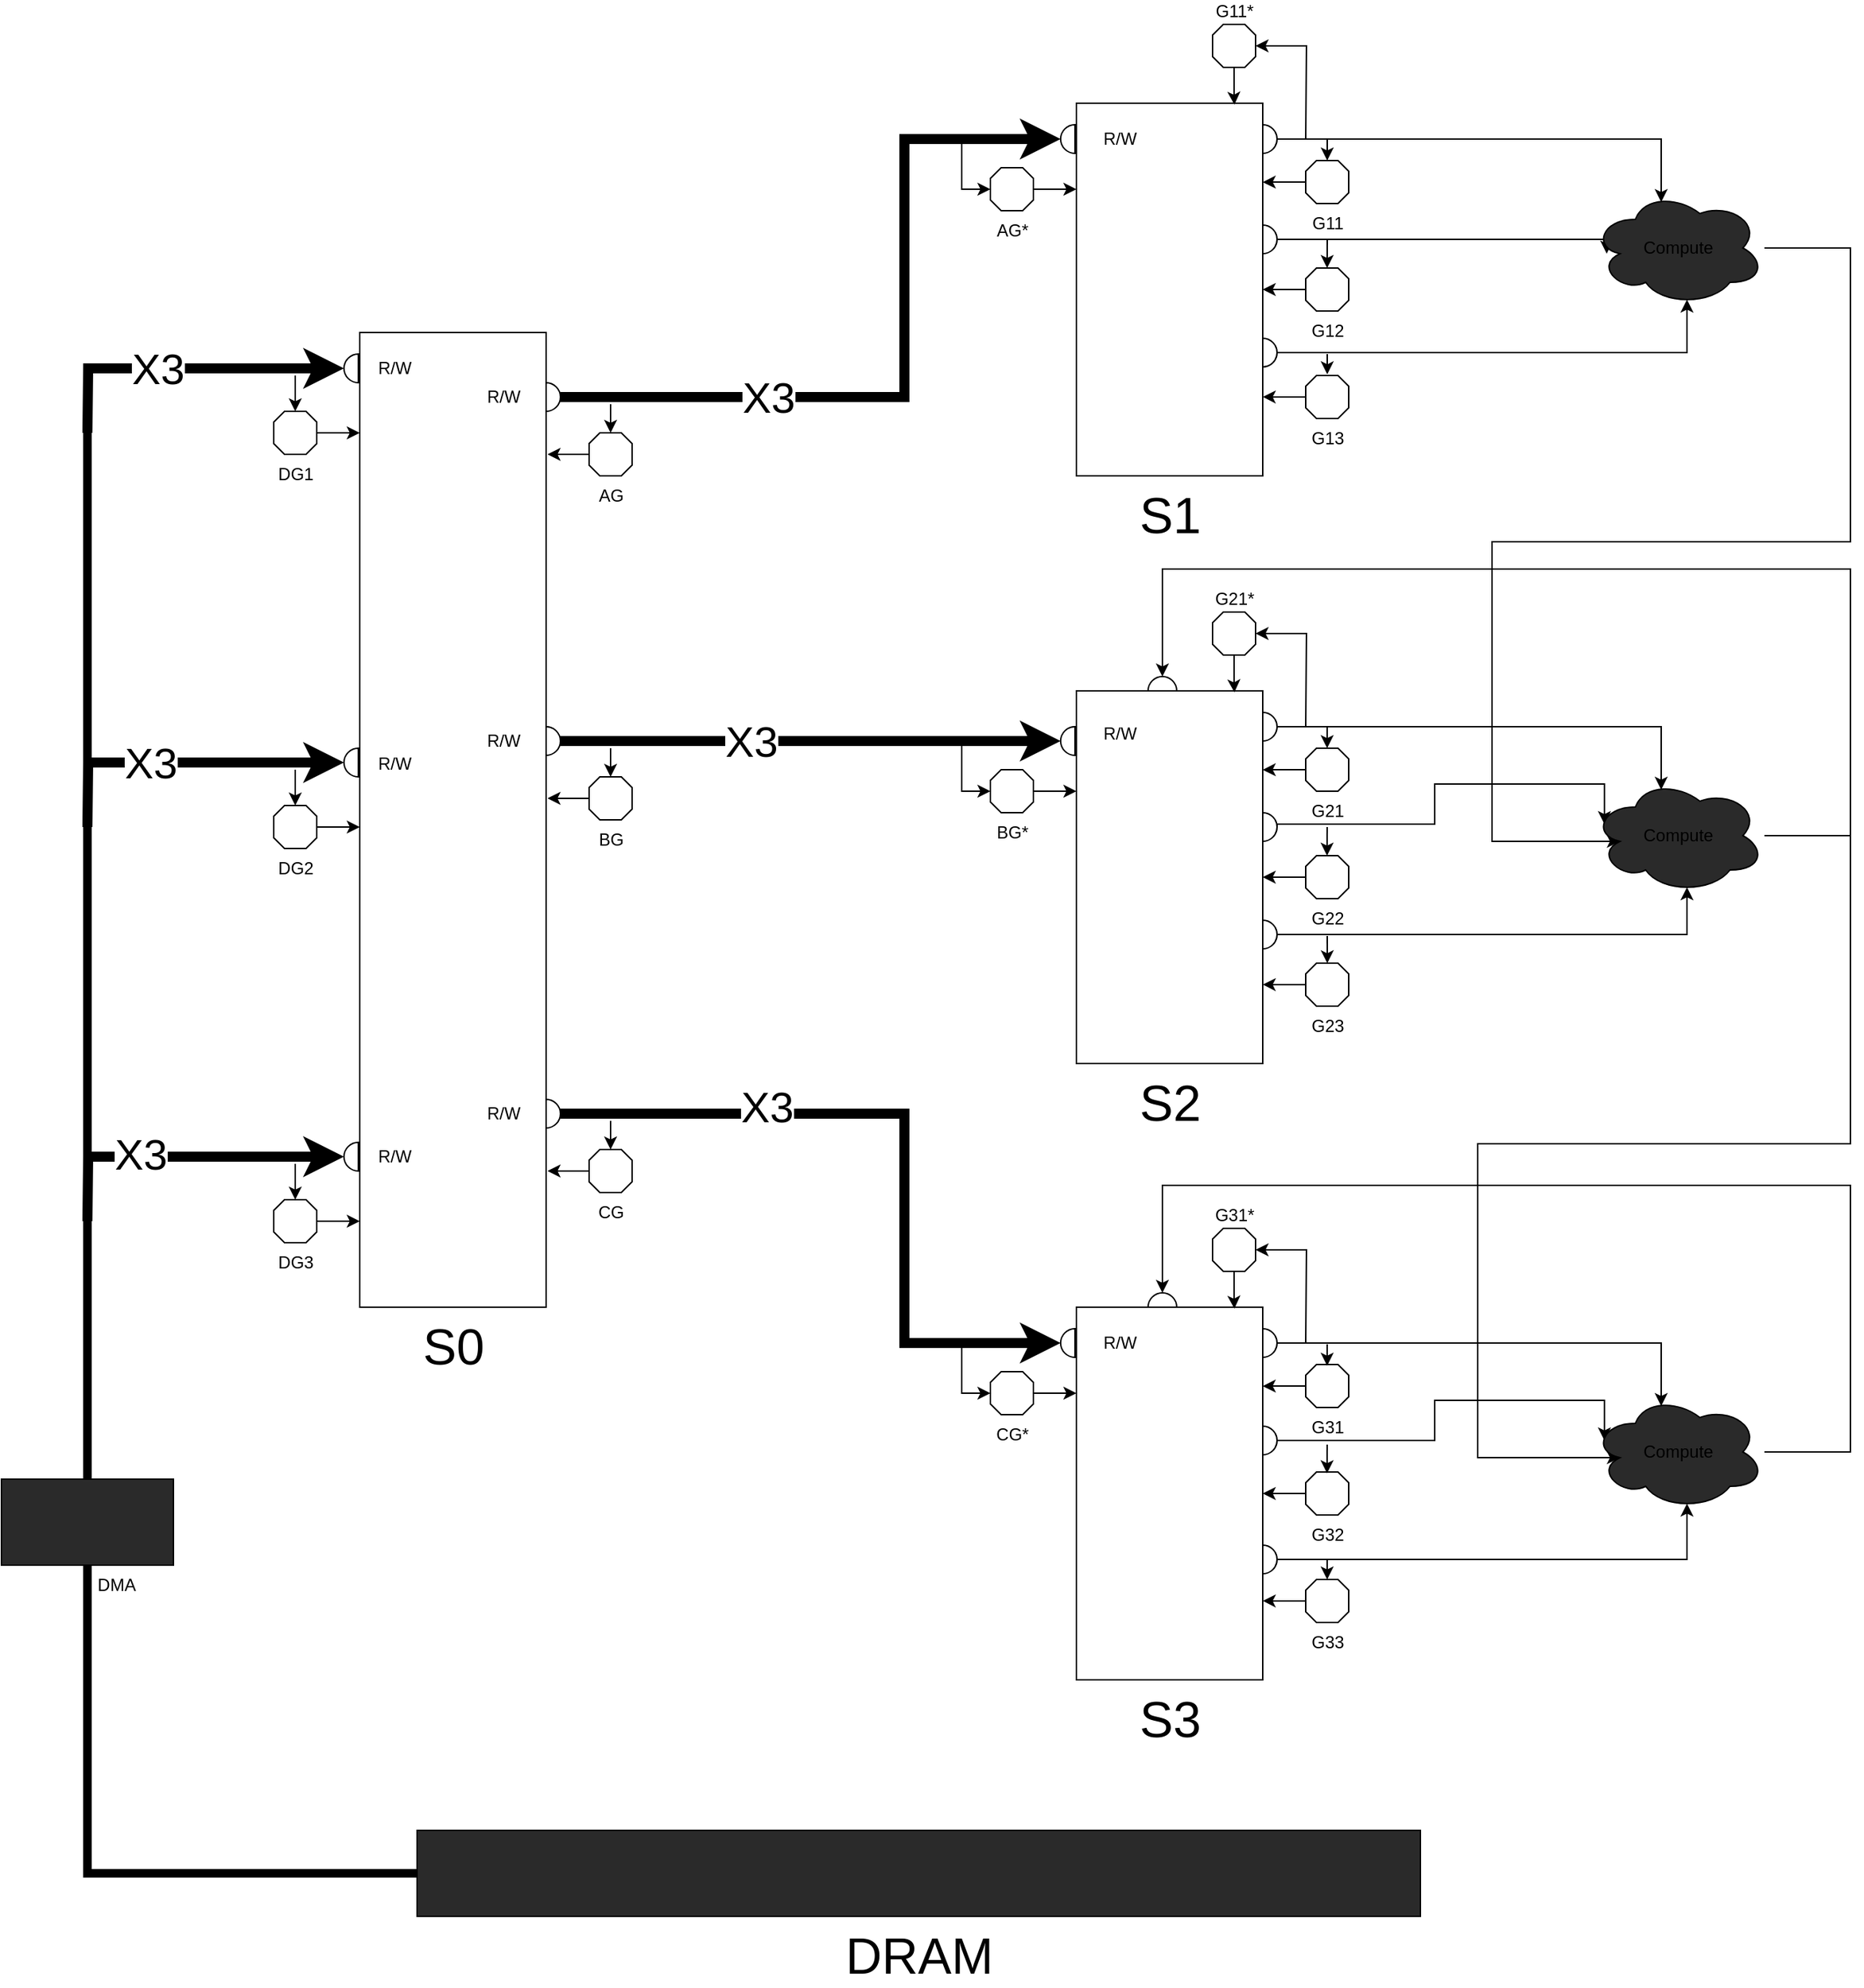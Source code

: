 <mxfile version="13.1.3" pages="2">
    <diagram id="6hGFLwfOUW9BJ-s0fimq" name="Page-1">
        <mxGraphModel dx="2557" dy="2458" grid="1" gridSize="10" guides="1" tooltips="1" connect="1" arrows="1" fold="1" page="1" pageScale="1" pageWidth="827" pageHeight="1169" math="0" shadow="0">
            <root>
                <mxCell id="0"/>
                <mxCell id="1" parent="0"/>
                <mxCell id="2" value="&lt;font style=&quot;font-size: 35px&quot;&gt;S0&lt;/font&gt;" style="verticalLabelPosition=bottom;verticalAlign=top;html=1;shape=mxgraph.basic.rect;fillColor2=none;strokeWidth=1;size=20;indent=5;" parent="1" vertex="1">
                    <mxGeometry x="180" y="-135" width="130" height="680" as="geometry"/>
                </mxCell>
                <mxCell id="91" style="edgeStyle=orthogonalEdgeStyle;rounded=0;orthogonalLoop=1;jettySize=auto;html=1;startArrow=classic;startFill=1;endArrow=none;endFill=0;exitX=0.5;exitY=0;exitDx=0;exitDy=0;exitPerimeter=0;" parent="1" source="5" edge="1">
                    <mxGeometry relative="1" as="geometry">
                        <mxPoint x="355" y="-85" as="targetPoint"/>
                        <Array as="points">
                            <mxPoint x="355" y="-75"/>
                        </Array>
                    </mxGeometry>
                </mxCell>
                <mxCell id="307" style="edgeStyle=orthogonalEdgeStyle;rounded=0;orthogonalLoop=1;jettySize=auto;html=1;strokeWidth=1;" parent="1" source="5" edge="1">
                    <mxGeometry relative="1" as="geometry">
                        <mxPoint x="311" y="-50" as="targetPoint"/>
                    </mxGeometry>
                </mxCell>
                <mxCell id="5" value="AG" style="verticalLabelPosition=bottom;verticalAlign=top;html=1;shape=mxgraph.basic.polygon;polyCoords=[[0.25,0],[0.75,0],[1,0.25],[1,0.75],[0.75,1],[0.25,1],[0,0.75],[0,0.25]];polyline=0;" parent="1" vertex="1">
                    <mxGeometry x="340" y="-65" width="30" height="30" as="geometry"/>
                </mxCell>
                <mxCell id="242" style="edgeStyle=orthogonalEdgeStyle;rounded=0;orthogonalLoop=1;jettySize=auto;html=1;entryX=0.5;entryY=1;entryDx=0;entryDy=0;entryPerimeter=0;strokeWidth=7;" parent="1" source="19" target="45" edge="1">
                    <mxGeometry relative="1" as="geometry">
                        <Array as="points">
                            <mxPoint x="560" y="-90"/>
                            <mxPoint x="560" y="-270"/>
                        </Array>
                    </mxGeometry>
                </mxCell>
                <mxCell id="300" value="&lt;font style=&quot;font-size: 30px&quot;&gt;X3&lt;/font&gt;" style="edgeLabel;html=1;align=center;verticalAlign=middle;resizable=0;points=[];" parent="242" vertex="1" connectable="0">
                    <mxGeometry x="-0.31" y="88" relative="1" as="geometry">
                        <mxPoint x="-37.65" y="88" as="offset"/>
                    </mxGeometry>
                </mxCell>
                <mxCell id="19" value="" style="verticalLabelPosition=bottom;verticalAlign=top;html=1;shape=mxgraph.basic.half_circle;rotation=-90;fillColor=#FFFFFF;" parent="1" vertex="1">
                    <mxGeometry x="305" y="-95" width="20" height="10" as="geometry"/>
                </mxCell>
                <mxCell id="31" style="edgeStyle=orthogonalEdgeStyle;rounded=0;orthogonalLoop=1;jettySize=auto;html=1;strokeWidth=6;endArrow=none;endFill=0;" parent="1" source="24" edge="1">
                    <mxGeometry relative="1" as="geometry">
                        <Array as="points">
                            <mxPoint x="580" y="940"/>
                            <mxPoint x="-10" y="940"/>
                        </Array>
                        <mxPoint x="-10" y="-65" as="targetPoint"/>
                    </mxGeometry>
                </mxCell>
                <mxCell id="24" value="&lt;font style=&quot;font-size: 35px&quot;&gt;DRAM&lt;/font&gt;" style="verticalLabelPosition=bottom;verticalAlign=top;html=1;shape=mxgraph.basic.rect;fillColor2=none;strokeWidth=1;size=20;indent=5;fillColor=#2A2A2A;" parent="1" vertex="1">
                    <mxGeometry x="220" y="910" width="700" height="60" as="geometry"/>
                </mxCell>
                <mxCell id="297" style="edgeStyle=orthogonalEdgeStyle;rounded=0;orthogonalLoop=1;jettySize=auto;html=1;startArrow=classic;startFill=1;endArrow=none;endFill=0;strokeWidth=7;" parent="1" source="28" edge="1">
                    <mxGeometry relative="1" as="geometry">
                        <mxPoint x="-10" y="-65" as="targetPoint"/>
                    </mxGeometry>
                </mxCell>
                <mxCell id="304" value="&lt;span style=&quot;font-size: 30px&quot;&gt;X3&lt;/span&gt;" style="edgeLabel;html=1;align=center;verticalAlign=middle;resizable=0;points=[];" parent="297" vertex="1" connectable="0">
                    <mxGeometry x="0.165" relative="1" as="geometry">
                        <mxPoint as="offset"/>
                    </mxGeometry>
                </mxCell>
                <mxCell id="28" value="&lt;blockquote style=&quot;margin: 0 0 0 40px ; border: none ; padding: 0px&quot;&gt;&lt;br&gt;&lt;/blockquote&gt;" style="verticalLabelPosition=bottom;verticalAlign=middle;html=1;shape=mxgraph.basic.half_circle;rotation=90;fillColor=#FFFFFF;labelPosition=center;align=center;horizontal=0;" parent="1" vertex="1">
                    <mxGeometry x="164" y="-115" width="20" height="10" as="geometry"/>
                </mxCell>
                <mxCell id="30" style="edgeStyle=orthogonalEdgeStyle;rounded=0;orthogonalLoop=1;jettySize=auto;html=1;" parent="1" edge="1">
                    <mxGeometry relative="1" as="geometry">
                        <mxPoint x="180" y="-65" as="targetPoint"/>
                        <mxPoint x="150" y="-65" as="sourcePoint"/>
                    </mxGeometry>
                </mxCell>
                <mxCell id="96" style="edgeStyle=orthogonalEdgeStyle;rounded=0;orthogonalLoop=1;jettySize=auto;html=1;startArrow=classic;startFill=1;endArrow=none;endFill=0;" parent="1" source="29" edge="1">
                    <mxGeometry relative="1" as="geometry">
                        <mxPoint x="135" y="-105" as="targetPoint"/>
                    </mxGeometry>
                </mxCell>
                <mxCell id="29" value="DG1" style="verticalLabelPosition=bottom;verticalAlign=top;html=1;shape=mxgraph.basic.polygon;polyCoords=[[0.25,0],[0.75,0],[1,0.25],[1,0.75],[0.75,1],[0.25,1],[0,0.75],[0,0.25]];polyline=0;" parent="1" vertex="1">
                    <mxGeometry x="120" y="-80" width="30" height="30" as="geometry"/>
                </mxCell>
                <mxCell id="34" value="&lt;blockquote style=&quot;margin: 0 0 0 40px ; border: none ; padding: 0px&quot;&gt;DMA&lt;/blockquote&gt;" style="verticalLabelPosition=bottom;verticalAlign=top;html=1;shape=mxgraph.basic.rect;fillColor2=none;strokeWidth=1;size=20;indent=5;fillColor=#2A2A2A;" parent="1" vertex="1">
                    <mxGeometry x="-70" y="665" width="120" height="60" as="geometry"/>
                </mxCell>
                <mxCell id="35" value="&lt;font style=&quot;font-size: 35px&quot;&gt;S1&lt;br&gt;&lt;br&gt;&lt;/font&gt;" style="verticalLabelPosition=bottom;verticalAlign=top;html=1;shape=mxgraph.basic.rect;fillColor2=none;strokeWidth=1;size=20;indent=5;" parent="1" vertex="1">
                    <mxGeometry x="680" y="-295" width="130" height="260" as="geometry"/>
                </mxCell>
                <mxCell id="36" style="edgeStyle=orthogonalEdgeStyle;rounded=0;orthogonalLoop=1;jettySize=auto;html=1;entryX=1;entryY=0.212;entryDx=0;entryDy=0;entryPerimeter=0;" parent="1" source="37" target="35" edge="1">
                    <mxGeometry relative="1" as="geometry"/>
                </mxCell>
                <mxCell id="330" style="edgeStyle=orthogonalEdgeStyle;rounded=0;orthogonalLoop=1;jettySize=auto;html=1;strokeWidth=1;startArrow=classic;startFill=1;endArrow=none;endFill=0;" parent="1" edge="1">
                    <mxGeometry relative="1" as="geometry">
                        <mxPoint x="855" y="-270" as="targetPoint"/>
                        <mxPoint x="855" y="-255" as="sourcePoint"/>
                    </mxGeometry>
                </mxCell>
                <mxCell id="37" value="G11" style="verticalLabelPosition=bottom;verticalAlign=top;html=1;shape=mxgraph.basic.polygon;polyCoords=[[0.25,0],[0.75,0],[1,0.25],[1,0.75],[0.75,1],[0.25,1],[0,0.75],[0,0.25]];polyline=0;" parent="1" vertex="1">
                    <mxGeometry x="840" y="-255" width="30" height="30" as="geometry"/>
                </mxCell>
                <mxCell id="38" style="edgeStyle=orthogonalEdgeStyle;rounded=0;orthogonalLoop=1;jettySize=auto;html=1;" parent="1" source="39" target="35" edge="1">
                    <mxGeometry relative="1" as="geometry"/>
                </mxCell>
                <mxCell id="39" value="G12" style="verticalLabelPosition=bottom;verticalAlign=top;html=1;shape=mxgraph.basic.polygon;polyCoords=[[0.25,0],[0.75,0],[1,0.25],[1,0.75],[0.75,1],[0.25,1],[0,0.75],[0,0.25]];polyline=0;" parent="1" vertex="1">
                    <mxGeometry x="840" y="-180" width="30" height="30" as="geometry"/>
                </mxCell>
                <mxCell id="40" style="edgeStyle=orthogonalEdgeStyle;rounded=0;orthogonalLoop=1;jettySize=auto;html=1;entryX=1;entryY=0.788;entryDx=0;entryDy=0;entryPerimeter=0;" parent="1" source="41" target="35" edge="1">
                    <mxGeometry relative="1" as="geometry"/>
                </mxCell>
                <mxCell id="41" value="G13" style="verticalLabelPosition=bottom;verticalAlign=top;html=1;shape=mxgraph.basic.polygon;polyCoords=[[0.25,0],[0.75,0],[1,0.25],[1,0.75],[0.75,1],[0.25,1],[0,0.75],[0,0.25]];polyline=0;" parent="1" vertex="1">
                    <mxGeometry x="840" y="-105" width="30" height="30" as="geometry"/>
                </mxCell>
                <mxCell id="109" style="edgeStyle=orthogonalEdgeStyle;rounded=0;orthogonalLoop=1;jettySize=auto;html=1;exitX=0.5;exitY=1;exitDx=0;exitDy=0;exitPerimeter=0;entryX=0.4;entryY=0.1;entryDx=0;entryDy=0;entryPerimeter=0;startArrow=none;startFill=0;endArrow=classic;endFill=1;" parent="1" source="42" target="105" edge="1">
                    <mxGeometry relative="1" as="geometry"/>
                </mxCell>
                <mxCell id="42" value="" style="verticalLabelPosition=bottom;verticalAlign=top;html=1;shape=mxgraph.basic.half_circle;rotation=-90;fillColor=#FFFFFF;" parent="1" vertex="1">
                    <mxGeometry x="805" y="-275" width="20" height="10" as="geometry"/>
                </mxCell>
                <mxCell id="108" style="edgeStyle=orthogonalEdgeStyle;rounded=0;orthogonalLoop=1;jettySize=auto;html=1;exitX=0.5;exitY=1;exitDx=0;exitDy=0;exitPerimeter=0;startArrow=none;startFill=0;endArrow=classic;endFill=1;" parent="1" source="43" edge="1">
                    <mxGeometry relative="1" as="geometry">
                        <mxPoint x="1050" y="-190" as="targetPoint"/>
                        <Array as="points">
                            <mxPoint x="1050" y="-200"/>
                        </Array>
                    </mxGeometry>
                </mxCell>
                <mxCell id="43" value="" style="verticalLabelPosition=bottom;verticalAlign=top;html=1;shape=mxgraph.basic.half_circle;rotation=-90;fillColor=#FFFFFF;" parent="1" vertex="1">
                    <mxGeometry x="805" y="-205" width="20" height="10" as="geometry"/>
                </mxCell>
                <mxCell id="106" style="edgeStyle=orthogonalEdgeStyle;rounded=0;orthogonalLoop=1;jettySize=auto;html=1;exitX=0.5;exitY=1;exitDx=0;exitDy=0;exitPerimeter=0;entryX=0.55;entryY=0.95;entryDx=0;entryDy=0;entryPerimeter=0;startArrow=none;startFill=0;endArrow=classic;endFill=1;" parent="1" source="44" target="105" edge="1">
                    <mxGeometry relative="1" as="geometry">
                        <Array as="points">
                            <mxPoint x="1106" y="-121"/>
                        </Array>
                    </mxGeometry>
                </mxCell>
                <mxCell id="44" value="" style="verticalLabelPosition=bottom;verticalAlign=top;html=1;shape=mxgraph.basic.half_circle;rotation=-90;fillColor=#FFFFFF;" parent="1" vertex="1">
                    <mxGeometry x="805" y="-126" width="20" height="10" as="geometry"/>
                </mxCell>
                <mxCell id="45" value="" style="verticalLabelPosition=bottom;verticalAlign=top;html=1;shape=mxgraph.basic.half_circle;rotation=90;fillColor=#FFFFFF;" parent="1" vertex="1">
                    <mxGeometry x="664" y="-275" width="20" height="10" as="geometry"/>
                </mxCell>
                <mxCell id="46" style="edgeStyle=orthogonalEdgeStyle;rounded=0;orthogonalLoop=1;jettySize=auto;html=1;" parent="1" source="47" edge="1">
                    <mxGeometry relative="1" as="geometry">
                        <mxPoint x="680" y="-235" as="targetPoint"/>
                    </mxGeometry>
                </mxCell>
                <mxCell id="93" style="edgeStyle=orthogonalEdgeStyle;rounded=0;orthogonalLoop=1;jettySize=auto;html=1;startArrow=classic;startFill=1;endArrow=none;endFill=0;" parent="1" source="47" edge="1">
                    <mxGeometry relative="1" as="geometry">
                        <mxPoint x="600" y="-265" as="targetPoint"/>
                    </mxGeometry>
                </mxCell>
                <mxCell id="47" value="AG*" style="verticalLabelPosition=bottom;verticalAlign=top;html=1;shape=mxgraph.basic.polygon;polyCoords=[[0.25,0],[0.75,0],[1,0.25],[1,0.75],[0.75,1],[0.25,1],[0,0.75],[0,0.25]];polyline=0;" parent="1" vertex="1">
                    <mxGeometry x="620" y="-250" width="30" height="30" as="geometry"/>
                </mxCell>
                <mxCell id="166" style="edgeStyle=orthogonalEdgeStyle;rounded=0;orthogonalLoop=1;jettySize=auto;html=1;entryX=0.16;entryY=0.55;entryDx=0;entryDy=0;entryPerimeter=0;startArrow=none;startFill=0;endArrow=classic;endFill=1;jumpStyle=arc;jumpSize=20;" parent="1" source="105" target="136" edge="1">
                    <mxGeometry relative="1" as="geometry">
                        <Array as="points">
                            <mxPoint x="1220" y="-194"/>
                            <mxPoint x="1220" y="11"/>
                            <mxPoint x="970" y="11"/>
                            <mxPoint x="970" y="220"/>
                        </Array>
                    </mxGeometry>
                </mxCell>
                <mxCell id="105" value="Compute" style="ellipse;shape=cloud;whiteSpace=wrap;html=1;fillColor=#2A2A2A;" parent="1" vertex="1">
                    <mxGeometry x="1040" y="-234" width="120" height="80" as="geometry"/>
                </mxCell>
                <mxCell id="115" style="edgeStyle=orthogonalEdgeStyle;rounded=0;orthogonalLoop=1;jettySize=auto;html=1;startArrow=none;startFill=0;endArrow=classic;endFill=1;entryX=0.848;entryY=0.004;entryDx=0;entryDy=0;entryPerimeter=0;" parent="1" source="114" target="35" edge="1">
                    <mxGeometry relative="1" as="geometry">
                        <mxPoint x="790" y="-300" as="targetPoint"/>
                    </mxGeometry>
                </mxCell>
                <mxCell id="117" style="edgeStyle=orthogonalEdgeStyle;rounded=0;orthogonalLoop=1;jettySize=auto;html=1;startArrow=classic;startFill=1;endArrow=none;endFill=0;" parent="1" source="114" edge="1">
                    <mxGeometry relative="1" as="geometry">
                        <mxPoint x="840" y="-270" as="targetPoint"/>
                    </mxGeometry>
                </mxCell>
                <mxCell id="114" value="G11*" style="verticalLabelPosition=top;verticalAlign=bottom;html=1;shape=mxgraph.basic.polygon;polyCoords=[[0.25,0],[0.75,0],[1,0.25],[1,0.75],[0.75,1],[0.25,1],[0,0.75],[0,0.25]];polyline=0;labelPosition=center;align=center;" parent="1" vertex="1">
                    <mxGeometry x="775" y="-350" width="30" height="30" as="geometry"/>
                </mxCell>
                <mxCell id="118" value="&lt;font style=&quot;font-size: 35px&quot;&gt;S2&lt;/font&gt;" style="verticalLabelPosition=bottom;verticalAlign=top;html=1;shape=mxgraph.basic.rect;fillColor2=none;strokeWidth=1;size=20;indent=5;" parent="1" vertex="1">
                    <mxGeometry x="680" y="115" width="130" height="260" as="geometry"/>
                </mxCell>
                <mxCell id="119" style="edgeStyle=orthogonalEdgeStyle;rounded=0;orthogonalLoop=1;jettySize=auto;html=1;entryX=1;entryY=0.212;entryDx=0;entryDy=0;entryPerimeter=0;" parent="1" source="120" target="118" edge="1">
                    <mxGeometry relative="1" as="geometry"/>
                </mxCell>
                <mxCell id="120" value="G21" style="verticalLabelPosition=bottom;verticalAlign=top;html=1;shape=mxgraph.basic.polygon;polyCoords=[[0.25,0],[0.75,0],[1,0.25],[1,0.75],[0.75,1],[0.25,1],[0,0.75],[0,0.25]];polyline=0;" parent="1" vertex="1">
                    <mxGeometry x="840" y="155" width="30" height="30" as="geometry"/>
                </mxCell>
                <mxCell id="121" style="edgeStyle=orthogonalEdgeStyle;rounded=0;orthogonalLoop=1;jettySize=auto;html=1;" parent="1" source="122" target="118" edge="1">
                    <mxGeometry relative="1" as="geometry"/>
                </mxCell>
                <mxCell id="122" value="G22" style="verticalLabelPosition=bottom;verticalAlign=top;html=1;shape=mxgraph.basic.polygon;polyCoords=[[0.25,0],[0.75,0],[1,0.25],[1,0.75],[0.75,1],[0.25,1],[0,0.75],[0,0.25]];polyline=0;" parent="1" vertex="1">
                    <mxGeometry x="840" y="230" width="30" height="30" as="geometry"/>
                </mxCell>
                <mxCell id="123" style="edgeStyle=orthogonalEdgeStyle;rounded=0;orthogonalLoop=1;jettySize=auto;html=1;entryX=1;entryY=0.788;entryDx=0;entryDy=0;entryPerimeter=0;" parent="1" source="124" target="118" edge="1">
                    <mxGeometry relative="1" as="geometry"/>
                </mxCell>
                <mxCell id="124" value="G23" style="verticalLabelPosition=bottom;verticalAlign=top;html=1;shape=mxgraph.basic.polygon;polyCoords=[[0.25,0],[0.75,0],[1,0.25],[1,0.75],[0.75,1],[0.25,1],[0,0.75],[0,0.25]];polyline=0;" parent="1" vertex="1">
                    <mxGeometry x="840" y="305" width="30" height="30" as="geometry"/>
                </mxCell>
                <mxCell id="125" style="edgeStyle=orthogonalEdgeStyle;rounded=0;orthogonalLoop=1;jettySize=auto;html=1;exitX=0.5;exitY=1;exitDx=0;exitDy=0;exitPerimeter=0;entryX=0.4;entryY=0.1;entryDx=0;entryDy=0;entryPerimeter=0;startArrow=none;startFill=0;endArrow=classic;endFill=1;" parent="1" source="126" target="136" edge="1">
                    <mxGeometry relative="1" as="geometry"/>
                </mxCell>
                <mxCell id="126" value="" style="verticalLabelPosition=bottom;verticalAlign=top;html=1;shape=mxgraph.basic.half_circle;rotation=-90;fillColor=#FFFFFF;" parent="1" vertex="1">
                    <mxGeometry x="805" y="135" width="20" height="10" as="geometry"/>
                </mxCell>
                <mxCell id="127" style="edgeStyle=orthogonalEdgeStyle;rounded=0;orthogonalLoop=1;jettySize=auto;html=1;exitX=0.5;exitY=1;exitDx=0;exitDy=0;exitPerimeter=0;startArrow=none;startFill=0;endArrow=classic;endFill=1;entryX=0.07;entryY=0.4;entryDx=0;entryDy=0;entryPerimeter=0;" parent="1" source="128" target="136" edge="1">
                    <mxGeometry relative="1" as="geometry">
                        <mxPoint x="1050" y="220" as="targetPoint"/>
                        <Array as="points">
                            <mxPoint x="820" y="208"/>
                            <mxPoint x="930" y="208"/>
                            <mxPoint x="930" y="180"/>
                            <mxPoint x="1048" y="180"/>
                        </Array>
                    </mxGeometry>
                </mxCell>
                <mxCell id="128" value="" style="verticalLabelPosition=bottom;verticalAlign=top;html=1;shape=mxgraph.basic.half_circle;rotation=-90;fillColor=#FFFFFF;" parent="1" vertex="1">
                    <mxGeometry x="805" y="205" width="20" height="10" as="geometry"/>
                </mxCell>
                <mxCell id="129" style="edgeStyle=orthogonalEdgeStyle;rounded=0;orthogonalLoop=1;jettySize=auto;html=1;exitX=0.5;exitY=1;exitDx=0;exitDy=0;exitPerimeter=0;entryX=0.55;entryY=0.95;entryDx=0;entryDy=0;entryPerimeter=0;startArrow=none;startFill=0;endArrow=classic;endFill=1;" parent="1" source="130" target="136" edge="1">
                    <mxGeometry relative="1" as="geometry"/>
                </mxCell>
                <mxCell id="130" value="" style="verticalLabelPosition=bottom;verticalAlign=top;html=1;shape=mxgraph.basic.half_circle;rotation=-90;fillColor=#FFFFFF;" parent="1" vertex="1">
                    <mxGeometry x="805" y="280" width="20" height="10" as="geometry"/>
                </mxCell>
                <mxCell id="135" style="edgeStyle=orthogonalEdgeStyle;rounded=0;orthogonalLoop=1;jettySize=auto;html=1;startArrow=none;startFill=0;endArrow=classic;endFill=1;entryX=0.5;entryY=1;entryDx=0;entryDy=0;entryPerimeter=0;" parent="1" source="136" target="137" edge="1">
                    <mxGeometry relative="1" as="geometry">
                        <mxPoint x="741" y="90" as="targetPoint"/>
                        <Array as="points">
                            <mxPoint x="1220" y="216"/>
                            <mxPoint x="1220" y="30"/>
                            <mxPoint x="740" y="30"/>
                        </Array>
                    </mxGeometry>
                </mxCell>
                <mxCell id="167" style="edgeStyle=orthogonalEdgeStyle;rounded=0;jumpStyle=arc;jumpSize=20;orthogonalLoop=1;jettySize=auto;html=1;startArrow=none;startFill=0;endArrow=classic;endFill=1;entryX=0.16;entryY=0.55;entryDx=0;entryDy=0;entryPerimeter=0;" parent="1" source="136" target="160" edge="1">
                    <mxGeometry relative="1" as="geometry">
                        <mxPoint x="980" y="550" as="targetPoint"/>
                        <Array as="points">
                            <mxPoint x="1220" y="216"/>
                            <mxPoint x="1220" y="431"/>
                            <mxPoint x="960" y="431"/>
                            <mxPoint x="960" y="650"/>
                        </Array>
                    </mxGeometry>
                </mxCell>
                <mxCell id="136" value="&lt;span&gt;Compute&lt;/span&gt;" style="ellipse;shape=cloud;whiteSpace=wrap;html=1;fillColor=#2A2A2A;" parent="1" vertex="1">
                    <mxGeometry x="1040" y="176" width="120" height="80" as="geometry"/>
                </mxCell>
                <mxCell id="137" value="" style="verticalLabelPosition=bottom;verticalAlign=top;html=1;shape=mxgraph.basic.half_circle;rotation=-180;fillColor=#FFFFFF;" parent="1" vertex="1">
                    <mxGeometry x="730" y="105" width="20" height="10" as="geometry"/>
                </mxCell>
                <mxCell id="138" style="edgeStyle=orthogonalEdgeStyle;rounded=0;orthogonalLoop=1;jettySize=auto;html=1;startArrow=none;startFill=0;endArrow=classic;endFill=1;entryX=0.848;entryY=0.004;entryDx=0;entryDy=0;entryPerimeter=0;" parent="1" source="140" target="118" edge="1">
                    <mxGeometry relative="1" as="geometry">
                        <mxPoint x="790" y="110" as="targetPoint"/>
                    </mxGeometry>
                </mxCell>
                <mxCell id="139" style="edgeStyle=orthogonalEdgeStyle;rounded=0;orthogonalLoop=1;jettySize=auto;html=1;startArrow=classic;startFill=1;endArrow=none;endFill=0;" parent="1" source="140" edge="1">
                    <mxGeometry relative="1" as="geometry">
                        <mxPoint x="840" y="140" as="targetPoint"/>
                    </mxGeometry>
                </mxCell>
                <mxCell id="140" value="G21*" style="verticalLabelPosition=top;verticalAlign=bottom;html=1;shape=mxgraph.basic.polygon;polyCoords=[[0.25,0],[0.75,0],[1,0.25],[1,0.75],[0.75,1],[0.25,1],[0,0.75],[0,0.25]];polyline=0;labelPosition=center;align=center;" parent="1" vertex="1">
                    <mxGeometry x="775" y="60" width="30" height="30" as="geometry"/>
                </mxCell>
                <mxCell id="142" value="&lt;font style=&quot;font-size: 35px&quot;&gt;S3&lt;br&gt;&lt;br&gt;&lt;/font&gt;" style="verticalLabelPosition=bottom;verticalAlign=top;html=1;shape=mxgraph.basic.rect;fillColor2=none;strokeWidth=1;size=20;indent=5;" parent="1" vertex="1">
                    <mxGeometry x="680" y="545" width="130" height="260" as="geometry"/>
                </mxCell>
                <mxCell id="143" style="edgeStyle=orthogonalEdgeStyle;rounded=0;orthogonalLoop=1;jettySize=auto;html=1;entryX=1;entryY=0.212;entryDx=0;entryDy=0;entryPerimeter=0;" parent="1" source="144" target="142" edge="1">
                    <mxGeometry relative="1" as="geometry"/>
                </mxCell>
                <mxCell id="144" value="G31" style="verticalLabelPosition=bottom;verticalAlign=top;html=1;shape=mxgraph.basic.polygon;polyCoords=[[0.25,0],[0.75,0],[1,0.25],[1,0.75],[0.75,1],[0.25,1],[0,0.75],[0,0.25]];polyline=0;" parent="1" vertex="1">
                    <mxGeometry x="840" y="585" width="30" height="30" as="geometry"/>
                </mxCell>
                <mxCell id="145" style="edgeStyle=orthogonalEdgeStyle;rounded=0;orthogonalLoop=1;jettySize=auto;html=1;" parent="1" source="146" target="142" edge="1">
                    <mxGeometry relative="1" as="geometry"/>
                </mxCell>
                <mxCell id="146" value="G32" style="verticalLabelPosition=bottom;verticalAlign=top;html=1;shape=mxgraph.basic.polygon;polyCoords=[[0.25,0],[0.75,0],[1,0.25],[1,0.75],[0.75,1],[0.25,1],[0,0.75],[0,0.25]];polyline=0;" parent="1" vertex="1">
                    <mxGeometry x="840" y="660" width="30" height="30" as="geometry"/>
                </mxCell>
                <mxCell id="147" style="edgeStyle=orthogonalEdgeStyle;rounded=0;orthogonalLoop=1;jettySize=auto;html=1;entryX=1;entryY=0.788;entryDx=0;entryDy=0;entryPerimeter=0;" parent="1" source="148" target="142" edge="1">
                    <mxGeometry relative="1" as="geometry"/>
                </mxCell>
                <mxCell id="148" value="G33" style="verticalLabelPosition=bottom;verticalAlign=top;html=1;shape=mxgraph.basic.polygon;polyCoords=[[0.25,0],[0.75,0],[1,0.25],[1,0.75],[0.75,1],[0.25,1],[0,0.75],[0,0.25]];polyline=0;" parent="1" vertex="1">
                    <mxGeometry x="840" y="735" width="30" height="30" as="geometry"/>
                </mxCell>
                <mxCell id="149" style="edgeStyle=orthogonalEdgeStyle;rounded=0;orthogonalLoop=1;jettySize=auto;html=1;exitX=0.5;exitY=1;exitDx=0;exitDy=0;exitPerimeter=0;entryX=0.4;entryY=0.1;entryDx=0;entryDy=0;entryPerimeter=0;startArrow=none;startFill=0;endArrow=classic;endFill=1;" parent="1" source="150" target="160" edge="1">
                    <mxGeometry relative="1" as="geometry"/>
                </mxCell>
                <mxCell id="150" value="" style="verticalLabelPosition=bottom;verticalAlign=top;html=1;shape=mxgraph.basic.half_circle;rotation=-90;fillColor=#FFFFFF;" parent="1" vertex="1">
                    <mxGeometry x="805" y="565" width="20" height="10" as="geometry"/>
                </mxCell>
                <mxCell id="151" style="edgeStyle=orthogonalEdgeStyle;rounded=0;orthogonalLoop=1;jettySize=auto;html=1;exitX=0.5;exitY=1;exitDx=0;exitDy=0;exitPerimeter=0;startArrow=none;startFill=0;endArrow=classic;endFill=1;entryX=0.07;entryY=0.4;entryDx=0;entryDy=0;entryPerimeter=0;" parent="1" source="152" target="160" edge="1">
                    <mxGeometry relative="1" as="geometry">
                        <mxPoint x="1050" y="650" as="targetPoint"/>
                        <Array as="points">
                            <mxPoint x="820" y="638"/>
                            <mxPoint x="930" y="638"/>
                            <mxPoint x="930" y="610"/>
                            <mxPoint x="1048" y="610"/>
                        </Array>
                    </mxGeometry>
                </mxCell>
                <mxCell id="152" value="" style="verticalLabelPosition=bottom;verticalAlign=top;html=1;shape=mxgraph.basic.half_circle;rotation=-90;fillColor=#FFFFFF;" parent="1" vertex="1">
                    <mxGeometry x="805" y="633" width="20" height="10" as="geometry"/>
                </mxCell>
                <mxCell id="153" style="edgeStyle=orthogonalEdgeStyle;rounded=0;orthogonalLoop=1;jettySize=auto;html=1;exitX=0.5;exitY=1;exitDx=0;exitDy=0;exitPerimeter=0;entryX=0.55;entryY=0.95;entryDx=0;entryDy=0;entryPerimeter=0;startArrow=none;startFill=0;endArrow=classic;endFill=1;" parent="1" source="154" target="160" edge="1">
                    <mxGeometry relative="1" as="geometry"/>
                </mxCell>
                <mxCell id="154" value="" style="verticalLabelPosition=bottom;verticalAlign=top;html=1;shape=mxgraph.basic.half_circle;rotation=-90;fillColor=#FFFFFF;" parent="1" vertex="1">
                    <mxGeometry x="805" y="716" width="20" height="10" as="geometry"/>
                </mxCell>
                <mxCell id="159" style="edgeStyle=orthogonalEdgeStyle;rounded=0;orthogonalLoop=1;jettySize=auto;html=1;startArrow=none;startFill=0;endArrow=classic;endFill=1;entryX=0.5;entryY=1;entryDx=0;entryDy=0;entryPerimeter=0;" parent="1" source="160" target="161" edge="1">
                    <mxGeometry relative="1" as="geometry">
                        <mxPoint x="741" y="520" as="targetPoint"/>
                        <Array as="points">
                            <mxPoint x="1220" y="646"/>
                            <mxPoint x="1220" y="460"/>
                            <mxPoint x="740" y="460"/>
                        </Array>
                    </mxGeometry>
                </mxCell>
                <mxCell id="160" value="&lt;span&gt;Compute&lt;/span&gt;" style="ellipse;shape=cloud;whiteSpace=wrap;html=1;fillColor=#2A2A2A;" parent="1" vertex="1">
                    <mxGeometry x="1040" y="606" width="120" height="80" as="geometry"/>
                </mxCell>
                <mxCell id="161" value="" style="verticalLabelPosition=bottom;verticalAlign=top;html=1;shape=mxgraph.basic.half_circle;rotation=-180;fillColor=#FFFFFF;" parent="1" vertex="1">
                    <mxGeometry x="730" y="535" width="20" height="10" as="geometry"/>
                </mxCell>
                <mxCell id="162" style="edgeStyle=orthogonalEdgeStyle;rounded=0;orthogonalLoop=1;jettySize=auto;html=1;startArrow=none;startFill=0;endArrow=classic;endFill=1;entryX=0.848;entryY=0.004;entryDx=0;entryDy=0;entryPerimeter=0;" parent="1" source="164" target="142" edge="1">
                    <mxGeometry relative="1" as="geometry">
                        <mxPoint x="790" y="540" as="targetPoint"/>
                    </mxGeometry>
                </mxCell>
                <mxCell id="163" style="edgeStyle=orthogonalEdgeStyle;rounded=0;orthogonalLoop=1;jettySize=auto;html=1;startArrow=classic;startFill=1;endArrow=none;endFill=0;" parent="1" source="164" edge="1">
                    <mxGeometry relative="1" as="geometry">
                        <mxPoint x="840" y="570" as="targetPoint"/>
                    </mxGeometry>
                </mxCell>
                <mxCell id="164" value="G31*" style="verticalLabelPosition=top;verticalAlign=bottom;html=1;shape=mxgraph.basic.polygon;polyCoords=[[0.25,0],[0.75,0],[1,0.25],[1,0.75],[0.75,1],[0.25,1],[0,0.75],[0,0.25]];polyline=0;labelPosition=center;align=center;" parent="1" vertex="1">
                    <mxGeometry x="775" y="490" width="30" height="30" as="geometry"/>
                </mxCell>
                <mxCell id="173" value="R/W" style="text;html=1;align=center;verticalAlign=middle;resizable=0;points=[];autosize=1;" parent="1" vertex="1">
                    <mxGeometry x="260" y="-100" width="40" height="20" as="geometry"/>
                </mxCell>
                <mxCell id="179" value="R/W" style="text;html=1;align=center;verticalAlign=middle;resizable=0;points=[];autosize=1;" parent="1" vertex="1">
                    <mxGeometry x="690" y="135" width="40" height="20" as="geometry"/>
                </mxCell>
                <mxCell id="245" style="edgeStyle=orthogonalEdgeStyle;rounded=0;orthogonalLoop=1;jettySize=auto;html=1;entryX=0.5;entryY=1;entryDx=0;entryDy=0;entryPerimeter=0;strokeWidth=7;" parent="1" source="187" target="213" edge="1">
                    <mxGeometry relative="1" as="geometry">
                        <Array as="points">
                            <mxPoint x="460" y="150"/>
                            <mxPoint x="460" y="150"/>
                        </Array>
                    </mxGeometry>
                </mxCell>
                <mxCell id="302" value="&lt;span style=&quot;font-size: 30px&quot;&gt;X3&lt;/span&gt;" style="edgeLabel;html=1;align=center;verticalAlign=middle;resizable=0;points=[];" parent="245" vertex="1" connectable="0">
                    <mxGeometry x="-0.163" y="-1" relative="1" as="geometry">
                        <mxPoint x="-12.94" y="-1" as="offset"/>
                    </mxGeometry>
                </mxCell>
                <mxCell id="187" value="" style="verticalLabelPosition=bottom;verticalAlign=top;html=1;shape=mxgraph.basic.half_circle;rotation=-90;fillColor=#FFFFFF;" parent="1" vertex="1">
                    <mxGeometry x="305" y="145" width="20" height="10" as="geometry"/>
                </mxCell>
                <mxCell id="190" value="R/W" style="text;html=1;align=center;verticalAlign=middle;resizable=0;points=[];autosize=1;" parent="1" vertex="1">
                    <mxGeometry x="260" y="140" width="40" height="20" as="geometry"/>
                </mxCell>
                <mxCell id="248" style="edgeStyle=orthogonalEdgeStyle;rounded=0;orthogonalLoop=1;jettySize=auto;html=1;exitX=0.5;exitY=1;exitDx=0;exitDy=0;exitPerimeter=0;entryX=0.5;entryY=1;entryDx=0;entryDy=0;entryPerimeter=0;strokeWidth=7;" parent="1" source="199" target="225" edge="1">
                    <mxGeometry relative="1" as="geometry">
                        <Array as="points">
                            <mxPoint x="560" y="410"/>
                            <mxPoint x="560" y="570"/>
                        </Array>
                    </mxGeometry>
                </mxCell>
                <mxCell id="303" value="&lt;span style=&quot;font-size: 30px&quot;&gt;X3&lt;/span&gt;" style="edgeLabel;html=1;align=center;verticalAlign=middle;resizable=0;points=[];" parent="248" vertex="1" connectable="0">
                    <mxGeometry x="-0.289" relative="1" as="geometry">
                        <mxPoint x="-37.65" y="-5" as="offset"/>
                    </mxGeometry>
                </mxCell>
                <mxCell id="199" value="" style="verticalLabelPosition=bottom;verticalAlign=top;html=1;shape=mxgraph.basic.half_circle;rotation=-90;fillColor=#FFFFFF;" parent="1" vertex="1">
                    <mxGeometry x="305" y="405" width="20" height="10" as="geometry"/>
                </mxCell>
                <mxCell id="202" value="R/W" style="text;html=1;align=center;verticalAlign=middle;resizable=0;points=[];autosize=1;" parent="1" vertex="1">
                    <mxGeometry x="260" y="400" width="40" height="20" as="geometry"/>
                </mxCell>
                <mxCell id="213" value="" style="verticalLabelPosition=bottom;verticalAlign=top;html=1;shape=mxgraph.basic.half_circle;rotation=90;fillColor=#FFFFFF;" parent="1" vertex="1">
                    <mxGeometry x="664" y="145" width="20" height="10" as="geometry"/>
                </mxCell>
                <mxCell id="214" style="edgeStyle=orthogonalEdgeStyle;rounded=0;orthogonalLoop=1;jettySize=auto;html=1;" parent="1" source="216" edge="1">
                    <mxGeometry relative="1" as="geometry">
                        <mxPoint x="680" y="185" as="targetPoint"/>
                    </mxGeometry>
                </mxCell>
                <mxCell id="215" style="edgeStyle=orthogonalEdgeStyle;rounded=0;orthogonalLoop=1;jettySize=auto;html=1;startArrow=classic;startFill=1;endArrow=none;endFill=0;" parent="1" source="216" edge="1">
                    <mxGeometry relative="1" as="geometry">
                        <mxPoint x="600" y="155" as="targetPoint"/>
                    </mxGeometry>
                </mxCell>
                <mxCell id="216" value="BG*" style="verticalLabelPosition=bottom;verticalAlign=top;html=1;shape=mxgraph.basic.polygon;polyCoords=[[0.25,0],[0.75,0],[1,0.25],[1,0.75],[0.75,1],[0.25,1],[0,0.75],[0,0.25]];polyline=0;" parent="1" vertex="1">
                    <mxGeometry x="620" y="170" width="30" height="30" as="geometry"/>
                </mxCell>
                <mxCell id="225" value="" style="verticalLabelPosition=bottom;verticalAlign=top;html=1;shape=mxgraph.basic.half_circle;rotation=90;fillColor=#FFFFFF;" parent="1" vertex="1">
                    <mxGeometry x="664" y="565" width="20" height="10" as="geometry"/>
                </mxCell>
                <mxCell id="226" style="edgeStyle=orthogonalEdgeStyle;rounded=0;orthogonalLoop=1;jettySize=auto;html=1;" parent="1" source="228" edge="1">
                    <mxGeometry relative="1" as="geometry">
                        <mxPoint x="680" y="605" as="targetPoint"/>
                    </mxGeometry>
                </mxCell>
                <mxCell id="227" style="edgeStyle=orthogonalEdgeStyle;rounded=0;orthogonalLoop=1;jettySize=auto;html=1;startArrow=classic;startFill=1;endArrow=none;endFill=0;" parent="1" source="228" edge="1">
                    <mxGeometry relative="1" as="geometry">
                        <mxPoint x="600" y="575" as="targetPoint"/>
                    </mxGeometry>
                </mxCell>
                <mxCell id="228" value="CG*" style="verticalLabelPosition=bottom;verticalAlign=top;html=1;shape=mxgraph.basic.polygon;polyCoords=[[0.25,0],[0.75,0],[1,0.25],[1,0.75],[0.75,1],[0.25,1],[0,0.75],[0,0.25]];polyline=0;" parent="1" vertex="1">
                    <mxGeometry x="620" y="590" width="30" height="30" as="geometry"/>
                </mxCell>
                <mxCell id="285" style="edgeStyle=orthogonalEdgeStyle;rounded=0;orthogonalLoop=1;jettySize=auto;html=1;startArrow=classic;startFill=1;endArrow=none;endFill=0;strokeWidth=7;" parent="1" source="259" edge="1">
                    <mxGeometry relative="1" as="geometry">
                        <mxPoint x="-10" y="210" as="targetPoint"/>
                    </mxGeometry>
                </mxCell>
                <mxCell id="305" value="&lt;span style=&quot;font-size: 30px&quot;&gt;X3&lt;/span&gt;" style="edgeLabel;html=1;align=center;verticalAlign=middle;resizable=0;points=[];" parent="285" vertex="1" connectable="0">
                    <mxGeometry x="0.181" y="3" relative="1" as="geometry">
                        <mxPoint x="-3.29" y="-3" as="offset"/>
                    </mxGeometry>
                </mxCell>
                <mxCell id="259" value="&lt;blockquote style=&quot;margin: 0 0 0 40px ; border: none ; padding: 0px&quot;&gt;&lt;br&gt;&lt;/blockquote&gt;" style="verticalLabelPosition=bottom;verticalAlign=middle;html=1;shape=mxgraph.basic.half_circle;rotation=90;fillColor=#FFFFFF;labelPosition=center;align=center;horizontal=0;" parent="1" vertex="1">
                    <mxGeometry x="164" y="160" width="20" height="10" as="geometry"/>
                </mxCell>
                <mxCell id="292" style="edgeStyle=orthogonalEdgeStyle;rounded=0;orthogonalLoop=1;jettySize=auto;html=1;startArrow=classic;startFill=1;endArrow=none;endFill=0;strokeWidth=7;" parent="1" source="271" edge="1">
                    <mxGeometry relative="1" as="geometry">
                        <mxPoint x="-10" y="485" as="targetPoint"/>
                    </mxGeometry>
                </mxCell>
                <mxCell id="306" value="&lt;span style=&quot;font-size: 30px&quot;&gt;X3&lt;/span&gt;" style="edgeLabel;html=1;align=center;verticalAlign=middle;resizable=0;points=[];" parent="292" vertex="1" connectable="0">
                    <mxGeometry x="0.277" y="-2" relative="1" as="geometry">
                        <mxPoint as="offset"/>
                    </mxGeometry>
                </mxCell>
                <mxCell id="271" value="&lt;blockquote style=&quot;margin: 0 0 0 40px ; border: none ; padding: 0px&quot;&gt;&lt;br&gt;&lt;/blockquote&gt;" style="verticalLabelPosition=bottom;verticalAlign=middle;html=1;shape=mxgraph.basic.half_circle;rotation=90;fillColor=#FFFFFF;labelPosition=center;align=center;horizontal=0;" parent="1" vertex="1">
                    <mxGeometry x="164" y="435" width="20" height="10" as="geometry"/>
                </mxCell>
                <mxCell id="298" value="R/W" style="text;html=1;align=center;verticalAlign=middle;resizable=0;points=[];autosize=1;" parent="1" vertex="1">
                    <mxGeometry x="690" y="-280" width="40" height="20" as="geometry"/>
                </mxCell>
                <mxCell id="299" value="R/W" style="text;html=1;align=center;verticalAlign=middle;resizable=0;points=[];autosize=1;" parent="1" vertex="1">
                    <mxGeometry x="690" y="560" width="40" height="20" as="geometry"/>
                </mxCell>
                <mxCell id="308" style="edgeStyle=orthogonalEdgeStyle;rounded=0;orthogonalLoop=1;jettySize=auto;html=1;startArrow=classic;startFill=1;endArrow=none;endFill=0;exitX=0.5;exitY=0;exitDx=0;exitDy=0;exitPerimeter=0;" parent="1" source="310" edge="1">
                    <mxGeometry relative="1" as="geometry">
                        <mxPoint x="355" y="155" as="targetPoint"/>
                        <Array as="points">
                            <mxPoint x="355" y="165"/>
                        </Array>
                    </mxGeometry>
                </mxCell>
                <mxCell id="309" style="edgeStyle=orthogonalEdgeStyle;rounded=0;orthogonalLoop=1;jettySize=auto;html=1;strokeWidth=1;" parent="1" source="310" edge="1">
                    <mxGeometry relative="1" as="geometry">
                        <mxPoint x="311" y="190" as="targetPoint"/>
                    </mxGeometry>
                </mxCell>
                <mxCell id="310" value="BG" style="verticalLabelPosition=bottom;verticalAlign=top;html=1;shape=mxgraph.basic.polygon;polyCoords=[[0.25,0],[0.75,0],[1,0.25],[1,0.75],[0.75,1],[0.25,1],[0,0.75],[0,0.25]];polyline=0;" parent="1" vertex="1">
                    <mxGeometry x="340" y="175" width="30" height="30" as="geometry"/>
                </mxCell>
                <mxCell id="311" style="edgeStyle=orthogonalEdgeStyle;rounded=0;orthogonalLoop=1;jettySize=auto;html=1;startArrow=classic;startFill=1;endArrow=none;endFill=0;exitX=0.5;exitY=0;exitDx=0;exitDy=0;exitPerimeter=0;" parent="1" source="313" edge="1">
                    <mxGeometry relative="1" as="geometry">
                        <mxPoint x="355" y="415" as="targetPoint"/>
                        <Array as="points">
                            <mxPoint x="355" y="425"/>
                        </Array>
                    </mxGeometry>
                </mxCell>
                <mxCell id="312" style="edgeStyle=orthogonalEdgeStyle;rounded=0;orthogonalLoop=1;jettySize=auto;html=1;strokeWidth=1;" parent="1" source="313" edge="1">
                    <mxGeometry relative="1" as="geometry">
                        <mxPoint x="311" y="450" as="targetPoint"/>
                    </mxGeometry>
                </mxCell>
                <mxCell id="313" value="CG" style="verticalLabelPosition=bottom;verticalAlign=top;html=1;shape=mxgraph.basic.polygon;polyCoords=[[0.25,0],[0.75,0],[1,0.25],[1,0.75],[0.75,1],[0.25,1],[0,0.75],[0,0.25]];polyline=0;" parent="1" vertex="1">
                    <mxGeometry x="340" y="435" width="30" height="30" as="geometry"/>
                </mxCell>
                <mxCell id="314" style="edgeStyle=orthogonalEdgeStyle;rounded=0;orthogonalLoop=1;jettySize=auto;html=1;" parent="1" edge="1">
                    <mxGeometry relative="1" as="geometry">
                        <mxPoint x="180" y="210" as="targetPoint"/>
                        <mxPoint x="150" y="210" as="sourcePoint"/>
                    </mxGeometry>
                </mxCell>
                <mxCell id="315" style="edgeStyle=orthogonalEdgeStyle;rounded=0;orthogonalLoop=1;jettySize=auto;html=1;startArrow=classic;startFill=1;endArrow=none;endFill=0;" parent="1" source="316" edge="1">
                    <mxGeometry relative="1" as="geometry">
                        <mxPoint x="135" y="170" as="targetPoint"/>
                    </mxGeometry>
                </mxCell>
                <mxCell id="316" value="DG2" style="verticalLabelPosition=bottom;verticalAlign=top;html=1;shape=mxgraph.basic.polygon;polyCoords=[[0.25,0],[0.75,0],[1,0.25],[1,0.75],[0.75,1],[0.25,1],[0,0.75],[0,0.25]];polyline=0;" parent="1" vertex="1">
                    <mxGeometry x="120" y="195" width="30" height="30" as="geometry"/>
                </mxCell>
                <mxCell id="317" style="edgeStyle=orthogonalEdgeStyle;rounded=0;orthogonalLoop=1;jettySize=auto;html=1;" parent="1" edge="1">
                    <mxGeometry relative="1" as="geometry">
                        <mxPoint x="180" y="485" as="targetPoint"/>
                        <mxPoint x="150" y="485" as="sourcePoint"/>
                    </mxGeometry>
                </mxCell>
                <mxCell id="318" style="edgeStyle=orthogonalEdgeStyle;rounded=0;orthogonalLoop=1;jettySize=auto;html=1;startArrow=classic;startFill=1;endArrow=none;endFill=0;" parent="1" source="319" edge="1">
                    <mxGeometry relative="1" as="geometry">
                        <mxPoint x="135" y="445" as="targetPoint"/>
                    </mxGeometry>
                </mxCell>
                <mxCell id="319" value="DG3" style="verticalLabelPosition=bottom;verticalAlign=top;html=1;shape=mxgraph.basic.polygon;polyCoords=[[0.25,0],[0.75,0],[1,0.25],[1,0.75],[0.75,1],[0.25,1],[0,0.75],[0,0.25]];polyline=0;" parent="1" vertex="1">
                    <mxGeometry x="120" y="470" width="30" height="30" as="geometry"/>
                </mxCell>
                <mxCell id="324" value="R/W" style="text;html=1;align=center;verticalAlign=middle;resizable=0;points=[];autosize=1;" parent="1" vertex="1">
                    <mxGeometry x="184" y="-120" width="40" height="20" as="geometry"/>
                </mxCell>
                <mxCell id="325" value="R/W" style="text;html=1;align=center;verticalAlign=middle;resizable=0;points=[];autosize=1;" parent="1" vertex="1">
                    <mxGeometry x="184" y="156" width="40" height="20" as="geometry"/>
                </mxCell>
                <mxCell id="326" value="R/W" style="text;html=1;align=center;verticalAlign=middle;resizable=0;points=[];autosize=1;" parent="1" vertex="1">
                    <mxGeometry x="184" y="430" width="40" height="20" as="geometry"/>
                </mxCell>
                <mxCell id="331" style="edgeStyle=orthogonalEdgeStyle;rounded=0;orthogonalLoop=1;jettySize=auto;html=1;strokeWidth=1;startArrow=classic;startFill=1;endArrow=none;endFill=0;" parent="1" edge="1">
                    <mxGeometry relative="1" as="geometry">
                        <mxPoint x="855" y="-200" as="targetPoint"/>
                        <mxPoint x="854.93" y="-180" as="sourcePoint"/>
                    </mxGeometry>
                </mxCell>
                <mxCell id="332" style="edgeStyle=orthogonalEdgeStyle;rounded=0;orthogonalLoop=1;jettySize=auto;html=1;strokeWidth=1;startArrow=classic;startFill=1;endArrow=none;endFill=0;exitX=0.501;exitY=-0.029;exitDx=0;exitDy=0;exitPerimeter=0;" parent="1" source="41" edge="1">
                    <mxGeometry relative="1" as="geometry">
                        <mxPoint x="854.99" y="-120" as="targetPoint"/>
                        <mxPoint x="855" y="-110" as="sourcePoint"/>
                    </mxGeometry>
                </mxCell>
                <mxCell id="333" style="edgeStyle=orthogonalEdgeStyle;rounded=0;orthogonalLoop=1;jettySize=auto;html=1;strokeWidth=1;startArrow=classic;startFill=1;endArrow=none;endFill=0;" parent="1" edge="1">
                    <mxGeometry relative="1" as="geometry">
                        <mxPoint x="854.94" y="140" as="targetPoint"/>
                        <mxPoint x="854.94" y="155" as="sourcePoint"/>
                    </mxGeometry>
                </mxCell>
                <mxCell id="334" style="edgeStyle=orthogonalEdgeStyle;rounded=0;orthogonalLoop=1;jettySize=auto;html=1;strokeWidth=1;startArrow=classic;startFill=1;endArrow=none;endFill=0;" parent="1" edge="1">
                    <mxGeometry relative="1" as="geometry">
                        <mxPoint x="854.94" y="210" as="targetPoint"/>
                        <mxPoint x="854.87" y="230" as="sourcePoint"/>
                    </mxGeometry>
                </mxCell>
                <mxCell id="335" style="edgeStyle=orthogonalEdgeStyle;rounded=0;orthogonalLoop=1;jettySize=auto;html=1;strokeWidth=1;startArrow=classic;startFill=1;endArrow=none;endFill=0;exitX=0.502;exitY=0.002;exitDx=0;exitDy=0;exitPerimeter=0;" parent="1" source="124" edge="1">
                    <mxGeometry relative="1" as="geometry">
                        <mxPoint x="855" y="286" as="targetPoint"/>
                        <mxPoint x="854.97" y="300.13" as="sourcePoint"/>
                    </mxGeometry>
                </mxCell>
                <mxCell id="336" style="edgeStyle=orthogonalEdgeStyle;rounded=0;orthogonalLoop=1;jettySize=auto;html=1;strokeWidth=1;startArrow=classic;startFill=1;endArrow=none;endFill=0;" parent="1" edge="1">
                    <mxGeometry relative="1" as="geometry">
                        <mxPoint x="854.94" y="570.87" as="targetPoint"/>
                        <mxPoint x="854.94" y="585.87" as="sourcePoint"/>
                    </mxGeometry>
                </mxCell>
                <mxCell id="337" style="edgeStyle=orthogonalEdgeStyle;rounded=0;orthogonalLoop=1;jettySize=auto;html=1;strokeWidth=1;startArrow=classic;startFill=1;endArrow=none;endFill=0;" parent="1" edge="1">
                    <mxGeometry relative="1" as="geometry">
                        <mxPoint x="854.94" y="640.87" as="targetPoint"/>
                        <mxPoint x="854.87" y="660.87" as="sourcePoint"/>
                    </mxGeometry>
                </mxCell>
                <mxCell id="338" style="edgeStyle=orthogonalEdgeStyle;rounded=0;orthogonalLoop=1;jettySize=auto;html=1;strokeWidth=1;startArrow=classic;startFill=1;endArrow=none;endFill=0;exitX=0.501;exitY=-0.029;exitDx=0;exitDy=0;exitPerimeter=0;" parent="1" edge="1">
                    <mxGeometry relative="1" as="geometry">
                        <mxPoint x="854.93" y="720.87" as="targetPoint"/>
                        <mxPoint x="854.97" y="735.0" as="sourcePoint"/>
                    </mxGeometry>
                </mxCell>
            </root>
        </mxGraphModel>
    </diagram>
    <diagram id="LbI7WPEeCZ4RZcV3MO3T" name="Page-2">
        <mxGraphModel dx="1211" dy="902" grid="1" gridSize="10" guides="1" tooltips="1" connect="1" arrows="1" fold="1" page="1" pageScale="1" pageWidth="850" pageHeight="1100" math="0" shadow="0">
            <root>
                <mxCell id="FEtd3Gi_geY5y5pqDKKF-0"/>
                <mxCell id="FEtd3Gi_geY5y5pqDKKF-1" parent="FEtd3Gi_geY5y5pqDKKF-0"/>
            </root>
        </mxGraphModel>
    </diagram>
</mxfile>